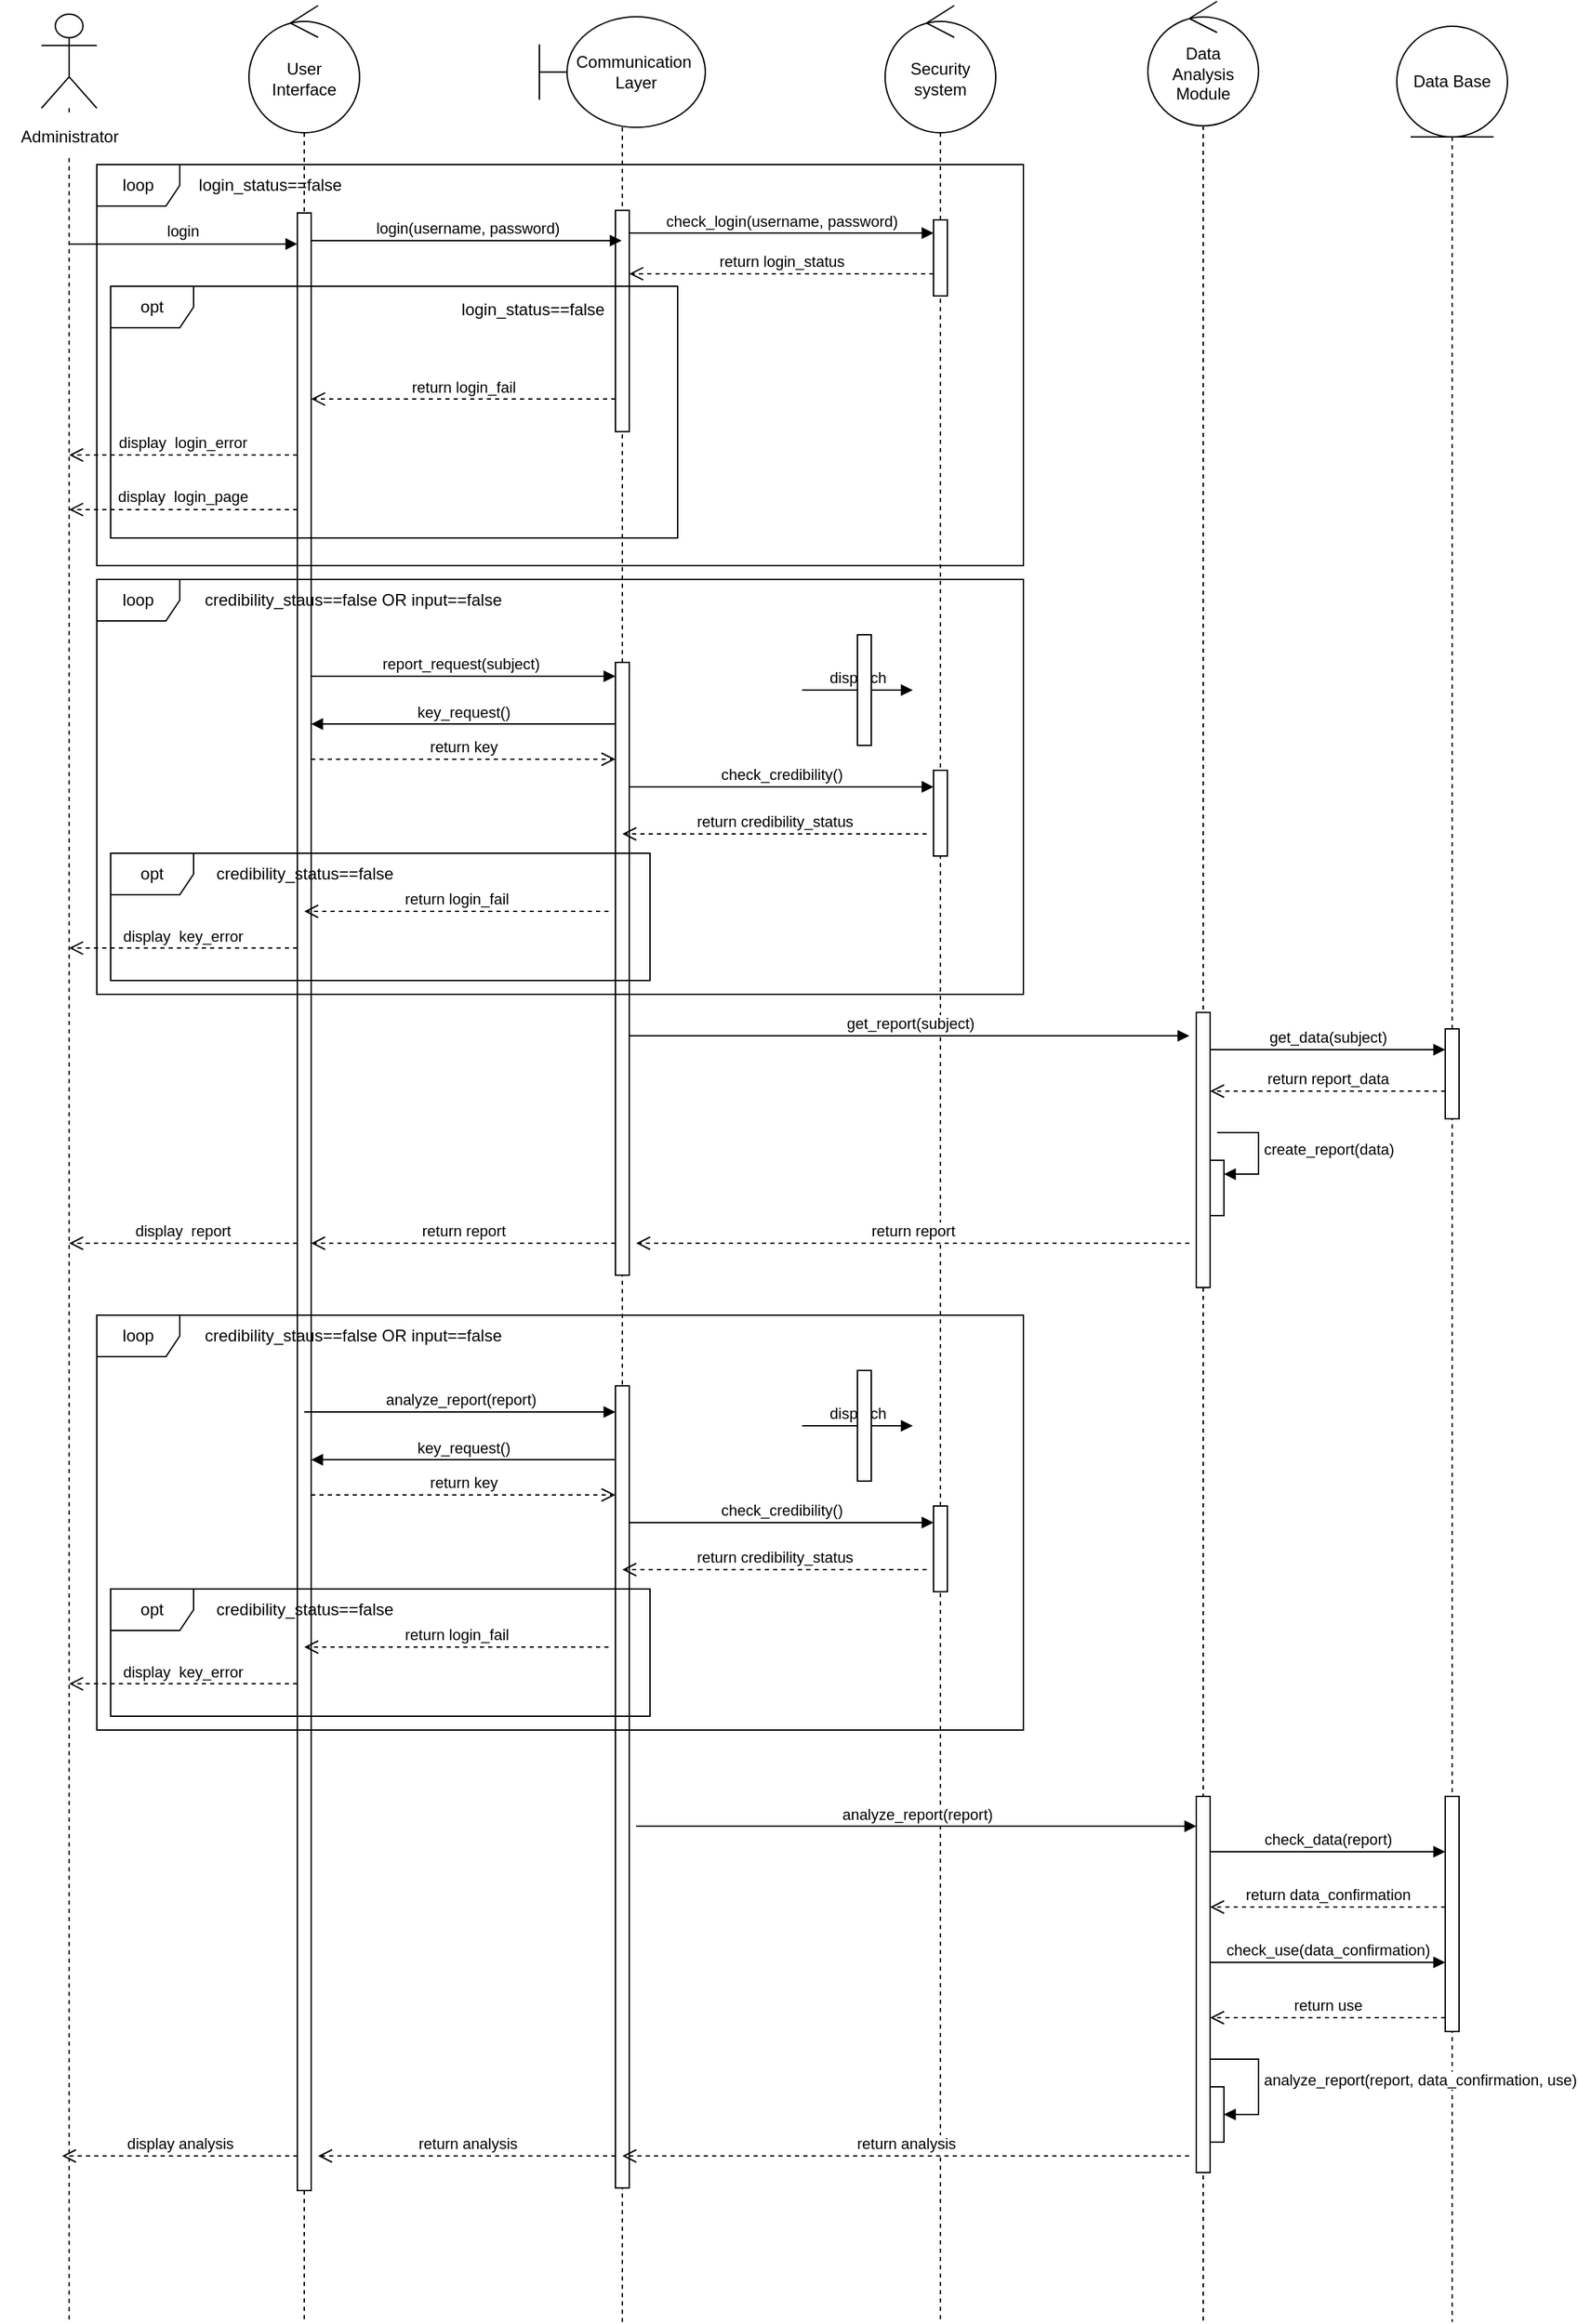 <mxfile version="24.4.13" type="device">
  <diagram name="Page-1" id="2YBvvXClWsGukQMizWep">
    <mxGraphModel dx="3094" dy="2116" grid="1" gridSize="10" guides="1" tooltips="1" connect="1" arrows="1" fold="1" page="1" pageScale="1" pageWidth="850" pageHeight="1100" math="0" shadow="0">
      <root>
        <mxCell id="0" />
        <mxCell id="1" parent="0" />
        <mxCell id="rvOr6Jqc1QiqtTIcWjrK-2" value="&lt;div&gt;&amp;nbsp;&amp;nbsp;&amp;nbsp;&amp;nbsp; Communication&lt;/div&gt;&amp;nbsp;&amp;nbsp;&amp;nbsp;&amp;nbsp;&amp;nbsp; Layer" style="shape=umlLifeline;perimeter=lifelinePerimeter;whiteSpace=wrap;html=1;container=1;dropTarget=0;collapsible=0;recursiveResize=0;outlineConnect=0;portConstraint=eastwest;newEdgeStyle={&quot;curved&quot;:0,&quot;rounded&quot;:0};participant=umlBoundary;size=80;align=center;" vertex="1" parent="1">
          <mxGeometry x="1530" y="231.13" width="120" height="1666.87" as="geometry" />
        </mxCell>
        <mxCell id="rvOr6Jqc1QiqtTIcWjrK-23" value="" style="html=1;points=[[0,0,0,0,5],[0,1,0,0,-5],[1,0,0,0,5],[1,1,0,0,-5]];perimeter=orthogonalPerimeter;outlineConnect=0;targetShapes=umlLifeline;portConstraint=eastwest;newEdgeStyle={&quot;curved&quot;:0,&quot;rounded&quot;:0};" vertex="1" parent="rvOr6Jqc1QiqtTIcWjrK-2">
          <mxGeometry x="55" y="140" width="10" height="160" as="geometry" />
        </mxCell>
        <mxCell id="edtZr_WPB0tMDeoNnV83-109" value="" style="html=1;points=[[0,0,0,0,5],[0,1,0,0,-5],[1,0,0,0,5],[1,1,0,0,-5]];perimeter=orthogonalPerimeter;outlineConnect=0;targetShapes=umlLifeline;portConstraint=eastwest;newEdgeStyle={&quot;curved&quot;:0,&quot;rounded&quot;:0};" vertex="1" parent="rvOr6Jqc1QiqtTIcWjrK-2">
          <mxGeometry x="55" y="466.87" width="10" height="443.13" as="geometry" />
        </mxCell>
        <mxCell id="edtZr_WPB0tMDeoNnV83-114" value="" style="html=1;points=[[0,0,0,0,5],[0,1,0,0,-5],[1,0,0,0,5],[1,1,0,0,-5]];perimeter=orthogonalPerimeter;outlineConnect=0;targetShapes=umlLifeline;portConstraint=eastwest;newEdgeStyle={&quot;curved&quot;:0,&quot;rounded&quot;:0};" vertex="1" parent="rvOr6Jqc1QiqtTIcWjrK-2">
          <mxGeometry x="285" y="546.87" width="10" height="60" as="geometry" />
        </mxCell>
        <mxCell id="edtZr_WPB0tMDeoNnV83-110" value="report_request(subject)" style="html=1;verticalAlign=bottom;endArrow=block;curved=0;rounded=0;" edge="1" parent="rvOr6Jqc1QiqtTIcWjrK-2">
          <mxGeometry width="80" relative="1" as="geometry">
            <mxPoint x="-170" y="476.87" as="sourcePoint" />
            <mxPoint x="55" y="476.87" as="targetPoint" />
          </mxGeometry>
        </mxCell>
        <mxCell id="edtZr_WPB0tMDeoNnV83-112" value="key_request()" style="html=1;verticalAlign=bottom;endArrow=block;curved=0;rounded=0;" edge="1" parent="rvOr6Jqc1QiqtTIcWjrK-2">
          <mxGeometry width="80" relative="1" as="geometry">
            <mxPoint x="55" y="511.39" as="sourcePoint" />
            <mxPoint x="-165" y="511.39" as="targetPoint" />
          </mxGeometry>
        </mxCell>
        <mxCell id="edtZr_WPB0tMDeoNnV83-113" value="return key" style="html=1;verticalAlign=bottom;endArrow=open;dashed=1;endSize=8;curved=0;rounded=0;" edge="1" parent="rvOr6Jqc1QiqtTIcWjrK-2">
          <mxGeometry relative="1" as="geometry">
            <mxPoint x="-165" y="536.87" as="sourcePoint" />
            <mxPoint x="55" y="536.87" as="targetPoint" />
          </mxGeometry>
        </mxCell>
        <mxCell id="edtZr_WPB0tMDeoNnV83-118" value="return credibility_status" style="html=1;verticalAlign=bottom;endArrow=open;dashed=1;endSize=8;curved=0;rounded=0;exitX=0;exitY=1;exitDx=0;exitDy=-5;exitPerimeter=0;" edge="1" parent="rvOr6Jqc1QiqtTIcWjrK-2">
          <mxGeometry relative="1" as="geometry">
            <mxPoint x="280" y="590.87" as="sourcePoint" />
            <mxPoint x="60" y="590.87" as="targetPoint" />
          </mxGeometry>
        </mxCell>
        <mxCell id="edtZr_WPB0tMDeoNnV83-145" value="" style="html=1;points=[[0,0,0,0,5],[0,1,0,0,-5],[1,0,0,0,5],[1,1,0,0,-5]];perimeter=orthogonalPerimeter;outlineConnect=0;targetShapes=umlLifeline;portConstraint=eastwest;newEdgeStyle={&quot;curved&quot;:0,&quot;rounded&quot;:0};" vertex="1" parent="rvOr6Jqc1QiqtTIcWjrK-2">
          <mxGeometry x="55" y="990" width="10" height="580" as="geometry" />
        </mxCell>
        <mxCell id="rvOr6Jqc1QiqtTIcWjrK-3" value="Data Base" style="shape=umlLifeline;perimeter=lifelinePerimeter;whiteSpace=wrap;html=1;container=1;dropTarget=0;collapsible=0;recursiveResize=0;outlineConnect=0;portConstraint=eastwest;newEdgeStyle={&quot;curved&quot;:0,&quot;rounded&quot;:0};participant=umlEntity;size=80;" vertex="1" parent="1">
          <mxGeometry x="2150" y="238" width="80" height="1660" as="geometry" />
        </mxCell>
        <mxCell id="edtZr_WPB0tMDeoNnV83-136" value="" style="html=1;points=[[0,0,0,0,5],[0,1,0,0,-5],[1,0,0,0,5],[1,1,0,0,-5]];perimeter=orthogonalPerimeter;outlineConnect=0;targetShapes=umlLifeline;portConstraint=eastwest;newEdgeStyle={&quot;curved&quot;:0,&quot;rounded&quot;:0};" vertex="1" parent="rvOr6Jqc1QiqtTIcWjrK-3">
          <mxGeometry x="35" y="725" width="10" height="65" as="geometry" />
        </mxCell>
        <mxCell id="edtZr_WPB0tMDeoNnV83-168" value="" style="html=1;points=[[0,0,0,0,5],[0,1,0,0,-5],[1,0,0,0,5],[1,1,0,0,-5]];perimeter=orthogonalPerimeter;outlineConnect=0;targetShapes=umlLifeline;portConstraint=eastwest;newEdgeStyle={&quot;curved&quot;:0,&quot;rounded&quot;:0};" vertex="1" parent="rvOr6Jqc1QiqtTIcWjrK-3">
          <mxGeometry x="35" y="1280" width="10" height="170" as="geometry" />
        </mxCell>
        <mxCell id="rvOr6Jqc1QiqtTIcWjrK-6" value="&lt;div&gt;&lt;br&gt;&lt;/div&gt;&lt;div&gt;Data&lt;/div&gt;&lt;div&gt;Analysis Module&lt;/div&gt;" style="shape=umlLifeline;perimeter=lifelinePerimeter;whiteSpace=wrap;html=1;container=1;dropTarget=0;collapsible=0;recursiveResize=0;outlineConnect=0;portConstraint=eastwest;newEdgeStyle={&quot;curved&quot;:0,&quot;rounded&quot;:0};participant=umlControl;size=90;" vertex="1" parent="1">
          <mxGeometry x="1970" y="220" width="80" height="1678" as="geometry" />
        </mxCell>
        <mxCell id="edtZr_WPB0tMDeoNnV83-135" value="" style="html=1;points=[[0,0,0,0,5],[0,1,0,0,-5],[1,0,0,0,5],[1,1,0,0,-5]];perimeter=orthogonalPerimeter;outlineConnect=0;targetShapes=umlLifeline;portConstraint=eastwest;newEdgeStyle={&quot;curved&quot;:0,&quot;rounded&quot;:0};" vertex="1" parent="rvOr6Jqc1QiqtTIcWjrK-6">
          <mxGeometry x="35" y="731.13" width="10" height="198.87" as="geometry" />
        </mxCell>
        <mxCell id="edtZr_WPB0tMDeoNnV83-139" value="" style="html=1;points=[[0,0,0,0,5],[0,1,0,0,-5],[1,0,0,0,5],[1,1,0,0,-5]];perimeter=orthogonalPerimeter;outlineConnect=0;targetShapes=umlLifeline;portConstraint=eastwest;newEdgeStyle={&quot;curved&quot;:0,&quot;rounded&quot;:0};" vertex="1" parent="rvOr6Jqc1QiqtTIcWjrK-6">
          <mxGeometry x="45" y="838.03" width="10" height="40" as="geometry" />
        </mxCell>
        <mxCell id="edtZr_WPB0tMDeoNnV83-140" value="create_report(data)" style="html=1;align=left;spacingLeft=2;endArrow=block;rounded=0;edgeStyle=orthogonalEdgeStyle;curved=0;rounded=0;" edge="1" target="edtZr_WPB0tMDeoNnV83-139" parent="rvOr6Jqc1QiqtTIcWjrK-6">
          <mxGeometry relative="1" as="geometry">
            <mxPoint x="50" y="818.03" as="sourcePoint" />
            <Array as="points">
              <mxPoint x="80" y="848.03" />
            </Array>
          </mxGeometry>
        </mxCell>
        <mxCell id="edtZr_WPB0tMDeoNnV83-163" value="" style="html=1;points=[[0,0,0,0,5],[0,1,0,0,-5],[1,0,0,0,5],[1,1,0,0,-5]];perimeter=orthogonalPerimeter;outlineConnect=0;targetShapes=umlLifeline;portConstraint=eastwest;newEdgeStyle={&quot;curved&quot;:0,&quot;rounded&quot;:0};" vertex="1" parent="rvOr6Jqc1QiqtTIcWjrK-6">
          <mxGeometry x="35" y="1298" width="10" height="272" as="geometry" />
        </mxCell>
        <mxCell id="edtZr_WPB0tMDeoNnV83-176" value="" style="html=1;points=[[0,0,0,0,5],[0,1,0,0,-5],[1,0,0,0,5],[1,1,0,0,-5]];perimeter=orthogonalPerimeter;outlineConnect=0;targetShapes=umlLifeline;portConstraint=eastwest;newEdgeStyle={&quot;curved&quot;:0,&quot;rounded&quot;:0};" vertex="1" parent="rvOr6Jqc1QiqtTIcWjrK-6">
          <mxGeometry x="44.99" y="1508" width="10" height="40" as="geometry" />
        </mxCell>
        <mxCell id="edtZr_WPB0tMDeoNnV83-177" value="analyze_report(report, data_confirmation, use)" style="html=1;align=left;spacingLeft=2;endArrow=block;rounded=0;edgeStyle=orthogonalEdgeStyle;curved=0;rounded=0;" edge="1" target="edtZr_WPB0tMDeoNnV83-176" parent="rvOr6Jqc1QiqtTIcWjrK-6" source="edtZr_WPB0tMDeoNnV83-163">
          <mxGeometry relative="1" as="geometry">
            <mxPoint x="49.99" y="1488" as="sourcePoint" />
            <Array as="points">
              <mxPoint x="80" y="1488" />
              <mxPoint x="80" y="1528" />
            </Array>
          </mxGeometry>
        </mxCell>
        <mxCell id="rvOr6Jqc1QiqtTIcWjrK-11" value="login" style="html=1;verticalAlign=bottom;endArrow=block;curved=0;rounded=0;" edge="1" parent="1">
          <mxGeometry width="80" relative="1" as="geometry">
            <mxPoint x="1189.759" y="395.44" as="sourcePoint" />
            <mxPoint x="1355.0" y="395.44" as="targetPoint" />
          </mxGeometry>
        </mxCell>
        <mxCell id="rvOr6Jqc1QiqtTIcWjrK-21" value="login(username, password)" style="html=1;verticalAlign=bottom;endArrow=block;curved=0;rounded=0;" edge="1" parent="1" target="rvOr6Jqc1QiqtTIcWjrK-2">
          <mxGeometry width="80" relative="1" as="geometry">
            <mxPoint x="1365" y="393" as="sourcePoint" />
            <mxPoint x="1545" y="393" as="targetPoint" />
          </mxGeometry>
        </mxCell>
        <mxCell id="rvOr6Jqc1QiqtTIcWjrK-34" value="return login_status" style="html=1;verticalAlign=bottom;endArrow=open;dashed=1;endSize=8;curved=0;rounded=0;" edge="1" parent="1">
          <mxGeometry relative="1" as="geometry">
            <mxPoint x="1815" y="416.97" as="sourcePoint" />
            <mxPoint x="1595" y="416.97" as="targetPoint" />
            <Array as="points">
              <mxPoint x="1780" y="416.97" />
            </Array>
          </mxGeometry>
        </mxCell>
        <mxCell id="rvOr6Jqc1QiqtTIcWjrK-88" value="" style="shape=umlLifeline;perimeter=lifelinePerimeter;whiteSpace=wrap;html=1;container=1;dropTarget=0;collapsible=0;recursiveResize=0;outlineConnect=0;portConstraint=eastwest;newEdgeStyle={&quot;curved&quot;:0,&quot;rounded&quot;:0};participant=umlActor;size=68;" vertex="1" parent="1">
          <mxGeometry x="1170" y="229.25" width="40" height="1668.75" as="geometry" />
        </mxCell>
        <mxCell id="rvOr6Jqc1QiqtTIcWjrK-94" value="return login_fail" style="html=1;verticalAlign=bottom;endArrow=open;dashed=1;endSize=8;curved=0;rounded=0;" edge="1" parent="1">
          <mxGeometry relative="1" as="geometry">
            <mxPoint x="1585" y="507.53" as="sourcePoint" />
            <mxPoint x="1365" y="507.53" as="targetPoint" />
          </mxGeometry>
        </mxCell>
        <mxCell id="rvOr6Jqc1QiqtTIcWjrK-104" value="&lt;div&gt;&lt;br&gt;&lt;/div&gt;&lt;div&gt;User&lt;/div&gt;&lt;div&gt;Interface&lt;/div&gt;" style="shape=umlLifeline;perimeter=lifelinePerimeter;whiteSpace=wrap;html=1;container=1;dropTarget=0;collapsible=0;recursiveResize=0;outlineConnect=0;portConstraint=eastwest;newEdgeStyle={&quot;curved&quot;:0,&quot;rounded&quot;:0};participant=umlControl;size=92;" vertex="1" parent="1">
          <mxGeometry x="1320" y="223" width="80" height="1675" as="geometry" />
        </mxCell>
        <mxCell id="rvOr6Jqc1QiqtTIcWjrK-25" value="" style="html=1;points=[[0,0,0,0,5],[0,1,0,0,-5],[1,0,0,0,5],[1,1,0,0,-5]];perimeter=orthogonalPerimeter;outlineConnect=0;targetShapes=umlLifeline;portConstraint=eastwest;newEdgeStyle={&quot;curved&quot;:0,&quot;rounded&quot;:0};" vertex="1" parent="rvOr6Jqc1QiqtTIcWjrK-104">
          <mxGeometry x="35" y="150" width="10" height="1430" as="geometry" />
        </mxCell>
        <mxCell id="rvOr6Jqc1QiqtTIcWjrK-105" value="loop" style="shape=umlFrame;whiteSpace=wrap;html=1;pointerEvents=0;" vertex="1" parent="1">
          <mxGeometry x="1210" y="338" width="670" height="290" as="geometry" />
        </mxCell>
        <mxCell id="edtZr_WPB0tMDeoNnV83-1" value="Administrator" style="text;html=1;align=center;verticalAlign=middle;resizable=0;points=[];autosize=1;strokeColor=none;fillColor=default;" vertex="1" parent="1">
          <mxGeometry x="1140" y="303" width="100" height="30" as="geometry" />
        </mxCell>
        <mxCell id="edtZr_WPB0tMDeoNnV83-2" value="&lt;div&gt;&lt;br&gt;&lt;/div&gt;&lt;div&gt;Security system&lt;/div&gt;" style="shape=umlLifeline;perimeter=lifelinePerimeter;whiteSpace=wrap;html=1;container=1;dropTarget=0;collapsible=0;recursiveResize=0;outlineConnect=0;portConstraint=eastwest;newEdgeStyle={&quot;curved&quot;:0,&quot;rounded&quot;:0};participant=umlControl;size=92;" vertex="1" parent="1">
          <mxGeometry x="1780" y="223" width="80" height="1675" as="geometry" />
        </mxCell>
        <mxCell id="edtZr_WPB0tMDeoNnV83-94" value="" style="html=1;points=[[0,0,0,0,5],[0,1,0,0,-5],[1,0,0,0,5],[1,1,0,0,-5]];perimeter=orthogonalPerimeter;outlineConnect=0;targetShapes=umlLifeline;portConstraint=eastwest;newEdgeStyle={&quot;curved&quot;:0,&quot;rounded&quot;:0};" vertex="1" parent="edtZr_WPB0tMDeoNnV83-2">
          <mxGeometry x="35" y="155" width="10" height="55" as="geometry" />
        </mxCell>
        <mxCell id="edtZr_WPB0tMDeoNnV83-95" value="check_login(username, password)" style="html=1;verticalAlign=bottom;endArrow=block;curved=0;rounded=0;" edge="1" parent="1" source="rvOr6Jqc1QiqtTIcWjrK-23">
          <mxGeometry width="80" relative="1" as="geometry">
            <mxPoint x="1600" y="388" as="sourcePoint" />
            <mxPoint x="1815" y="387.53" as="targetPoint" />
          </mxGeometry>
        </mxCell>
        <mxCell id="edtZr_WPB0tMDeoNnV83-99" value="login_status==false" style="text;html=1;align=center;verticalAlign=middle;resizable=0;points=[];autosize=1;strokeColor=none;fillColor=none;" vertex="1" parent="1">
          <mxGeometry x="1270" y="338" width="130" height="30" as="geometry" />
        </mxCell>
        <mxCell id="edtZr_WPB0tMDeoNnV83-103" value="opt" style="shape=umlFrame;whiteSpace=wrap;html=1;pointerEvents=0;" vertex="1" parent="1">
          <mxGeometry x="1220" y="426" width="410" height="182" as="geometry" />
        </mxCell>
        <mxCell id="edtZr_WPB0tMDeoNnV83-104" value="login_status==false" style="text;html=1;align=center;verticalAlign=middle;resizable=0;points=[];autosize=1;strokeColor=none;fillColor=none;" vertex="1" parent="1">
          <mxGeometry x="1460" y="427.53" width="130" height="30" as="geometry" />
        </mxCell>
        <mxCell id="edtZr_WPB0tMDeoNnV83-107" value="display&amp;nbsp; login_error" style="html=1;verticalAlign=bottom;endArrow=open;dashed=1;endSize=8;curved=0;rounded=0;" edge="1" parent="1">
          <mxGeometry relative="1" as="geometry">
            <mxPoint x="1354.92" y="548" as="sourcePoint" />
            <mxPoint x="1190.003" y="548" as="targetPoint" />
          </mxGeometry>
        </mxCell>
        <mxCell id="edtZr_WPB0tMDeoNnV83-108" value="display&amp;nbsp; login_page" style="html=1;verticalAlign=bottom;endArrow=open;dashed=1;endSize=8;curved=0;rounded=0;" edge="1" parent="1">
          <mxGeometry relative="1" as="geometry">
            <mxPoint x="1354.92" y="587.44" as="sourcePoint" />
            <mxPoint x="1190.003" y="587.44" as="targetPoint" />
          </mxGeometry>
        </mxCell>
        <mxCell id="edtZr_WPB0tMDeoNnV83-120" value="loop" style="shape=umlFrame;whiteSpace=wrap;html=1;pointerEvents=0;" vertex="1" parent="1">
          <mxGeometry x="1210" y="638" width="670" height="300" as="geometry" />
        </mxCell>
        <mxCell id="edtZr_WPB0tMDeoNnV83-121" value="credibility_staus==false OR input==false" style="text;html=1;align=center;verticalAlign=middle;resizable=0;points=[];autosize=1;strokeColor=none;fillColor=none;" vertex="1" parent="1">
          <mxGeometry x="1270" y="638" width="250" height="30" as="geometry" />
        </mxCell>
        <mxCell id="edtZr_WPB0tMDeoNnV83-122" value="" style="html=1;points=[[0,0,0,0,5],[0,1,0,0,-5],[1,0,0,0,5],[1,1,0,0,-5]];perimeter=orthogonalPerimeter;outlineConnect=0;targetShapes=umlLifeline;portConstraint=eastwest;newEdgeStyle={&quot;curved&quot;:0,&quot;rounded&quot;:0};" vertex="1" parent="1">
          <mxGeometry x="1815" y="776" width="10" height="62" as="geometry" />
        </mxCell>
        <mxCell id="edtZr_WPB0tMDeoNnV83-123" value="display&amp;nbsp; key_error" style="html=1;verticalAlign=bottom;endArrow=open;dashed=1;endSize=8;curved=0;rounded=0;" edge="1" parent="1">
          <mxGeometry relative="1" as="geometry">
            <mxPoint x="1354.92" y="904.52" as="sourcePoint" />
            <mxPoint x="1190.003" y="904.52" as="targetPoint" />
          </mxGeometry>
        </mxCell>
        <mxCell id="edtZr_WPB0tMDeoNnV83-125" value="opt" style="shape=umlFrame;whiteSpace=wrap;html=1;pointerEvents=0;" vertex="1" parent="1">
          <mxGeometry x="1220" y="836" width="390" height="92" as="geometry" />
        </mxCell>
        <mxCell id="edtZr_WPB0tMDeoNnV83-126" value="credibility_status==false" style="text;html=1;align=center;verticalAlign=middle;resizable=0;points=[];autosize=1;strokeColor=none;fillColor=none;" vertex="1" parent="1">
          <mxGeometry x="1280" y="836" width="160" height="30" as="geometry" />
        </mxCell>
        <mxCell id="edtZr_WPB0tMDeoNnV83-115" value="check_credibility()" style="html=1;verticalAlign=bottom;endArrow=block;curved=0;rounded=0;" edge="1" parent="1">
          <mxGeometry width="80" relative="1" as="geometry">
            <mxPoint x="1595" y="787.995" as="sourcePoint" />
            <mxPoint x="1815" y="787.995" as="targetPoint" />
          </mxGeometry>
        </mxCell>
        <mxCell id="edtZr_WPB0tMDeoNnV83-127" value="return login_fail" style="html=1;verticalAlign=bottom;endArrow=open;dashed=1;endSize=8;curved=0;rounded=0;" edge="1" parent="1">
          <mxGeometry relative="1" as="geometry">
            <mxPoint x="1580" y="878" as="sourcePoint" />
            <mxPoint x="1360" y="878" as="targetPoint" />
          </mxGeometry>
        </mxCell>
        <mxCell id="edtZr_WPB0tMDeoNnV83-128" value="dispatch" style="html=1;verticalAlign=bottom;endArrow=block;curved=0;rounded=0;" edge="1" parent="1">
          <mxGeometry width="80" relative="1" as="geometry">
            <mxPoint x="1720" y="718" as="sourcePoint" />
            <mxPoint x="1800" y="718" as="targetPoint" />
          </mxGeometry>
        </mxCell>
        <mxCell id="edtZr_WPB0tMDeoNnV83-129" value="get_report(subject)" style="html=1;verticalAlign=bottom;endArrow=block;curved=0;rounded=0;" edge="1" parent="1" source="edtZr_WPB0tMDeoNnV83-109">
          <mxGeometry width="80" relative="1" as="geometry">
            <mxPoint x="1600" y="968" as="sourcePoint" />
            <mxPoint x="2000" y="968" as="targetPoint" />
          </mxGeometry>
        </mxCell>
        <mxCell id="edtZr_WPB0tMDeoNnV83-132" value="" style="html=1;points=[[0,0,0,0,5],[0,1,0,0,-5],[1,0,0,0,5],[1,1,0,0,-5]];perimeter=orthogonalPerimeter;outlineConnect=0;targetShapes=umlLifeline;portConstraint=eastwest;newEdgeStyle={&quot;curved&quot;:0,&quot;rounded&quot;:0};" vertex="1" parent="1">
          <mxGeometry x="1760" y="678" width="10" height="80" as="geometry" />
        </mxCell>
        <mxCell id="edtZr_WPB0tMDeoNnV83-133" value="" style="html=1;points=[[0,0,0,0,5],[0,1,0,0,-5],[1,0,0,0,5],[1,1,0,0,-5]];perimeter=orthogonalPerimeter;outlineConnect=0;targetShapes=umlLifeline;portConstraint=eastwest;newEdgeStyle={&quot;curved&quot;:0,&quot;rounded&quot;:0};" vertex="1" parent="1">
          <mxGeometry x="1760" y="678" width="10" height="80" as="geometry" />
        </mxCell>
        <mxCell id="edtZr_WPB0tMDeoNnV83-134" value="" style="html=1;points=[[0,0,0,0,5],[0,1,0,0,-5],[1,0,0,0,5],[1,1,0,0,-5]];perimeter=orthogonalPerimeter;outlineConnect=0;targetShapes=umlLifeline;portConstraint=eastwest;newEdgeStyle={&quot;curved&quot;:0,&quot;rounded&quot;:0};" vertex="1" parent="1">
          <mxGeometry x="1760" y="678" width="10" height="80" as="geometry" />
        </mxCell>
        <mxCell id="edtZr_WPB0tMDeoNnV83-137" value="get_data(subject)" style="html=1;verticalAlign=bottom;endArrow=block;curved=0;rounded=0;" edge="1" parent="1">
          <mxGeometry width="80" relative="1" as="geometry">
            <mxPoint x="2015" y="978.005" as="sourcePoint" />
            <mxPoint x="2185" y="978.005" as="targetPoint" />
          </mxGeometry>
        </mxCell>
        <mxCell id="edtZr_WPB0tMDeoNnV83-138" value="return report_data" style="html=1;verticalAlign=bottom;endArrow=open;dashed=1;endSize=8;curved=0;rounded=0;" edge="1" parent="1">
          <mxGeometry x="0.003" relative="1" as="geometry">
            <mxPoint x="2185" y="1008.0" as="sourcePoint" />
            <mxPoint x="2015" y="1008.0" as="targetPoint" />
            <mxPoint as="offset" />
          </mxGeometry>
        </mxCell>
        <mxCell id="edtZr_WPB0tMDeoNnV83-141" value="&lt;div&gt;return report&lt;/div&gt;" style="html=1;verticalAlign=bottom;endArrow=open;dashed=1;endSize=8;curved=0;rounded=0;" edge="1" parent="1">
          <mxGeometry x="0.003" relative="1" as="geometry">
            <mxPoint x="2000" y="1118.005" as="sourcePoint" />
            <mxPoint x="1600" y="1118" as="targetPoint" />
            <mxPoint as="offset" />
          </mxGeometry>
        </mxCell>
        <mxCell id="edtZr_WPB0tMDeoNnV83-142" value="&lt;div&gt;return report&lt;/div&gt;" style="html=1;verticalAlign=bottom;endArrow=open;dashed=1;endSize=8;curved=0;rounded=0;" edge="1" parent="1">
          <mxGeometry x="0.003" relative="1" as="geometry">
            <mxPoint x="1585" y="1118.005" as="sourcePoint" />
            <mxPoint x="1365" y="1118.005" as="targetPoint" />
            <mxPoint as="offset" />
          </mxGeometry>
        </mxCell>
        <mxCell id="edtZr_WPB0tMDeoNnV83-143" value="display&amp;nbsp; report" style="html=1;verticalAlign=bottom;endArrow=open;dashed=1;endSize=8;curved=0;rounded=0;" edge="1" parent="1">
          <mxGeometry relative="1" as="geometry">
            <mxPoint x="1354.92" y="1118" as="sourcePoint" />
            <mxPoint x="1190.003" y="1118" as="targetPoint" />
          </mxGeometry>
        </mxCell>
        <mxCell id="edtZr_WPB0tMDeoNnV83-147" value="" style="html=1;points=[[0,0,0,0,5],[0,1,0,0,-5],[1,0,0,0,5],[1,1,0,0,-5]];perimeter=orthogonalPerimeter;outlineConnect=0;targetShapes=umlLifeline;portConstraint=eastwest;newEdgeStyle={&quot;curved&quot;:0,&quot;rounded&quot;:0};" vertex="1" parent="1">
          <mxGeometry x="1815" y="1310" width="10" height="60" as="geometry" />
        </mxCell>
        <mxCell id="edtZr_WPB0tMDeoNnV83-148" value="analyze_report(report)" style="html=1;verticalAlign=bottom;endArrow=block;curved=0;rounded=0;" edge="1" parent="1">
          <mxGeometry width="80" relative="1" as="geometry">
            <mxPoint x="1360" y="1240" as="sourcePoint" />
            <mxPoint x="1585" y="1240" as="targetPoint" />
          </mxGeometry>
        </mxCell>
        <mxCell id="edtZr_WPB0tMDeoNnV83-149" value="key_request()" style="html=1;verticalAlign=bottom;endArrow=block;curved=0;rounded=0;" edge="1" parent="1">
          <mxGeometry width="80" relative="1" as="geometry">
            <mxPoint x="1585" y="1274.52" as="sourcePoint" />
            <mxPoint x="1365" y="1274.52" as="targetPoint" />
          </mxGeometry>
        </mxCell>
        <mxCell id="edtZr_WPB0tMDeoNnV83-150" value="return key" style="html=1;verticalAlign=bottom;endArrow=open;dashed=1;endSize=8;curved=0;rounded=0;" edge="1" parent="1">
          <mxGeometry relative="1" as="geometry">
            <mxPoint x="1365" y="1300" as="sourcePoint" />
            <mxPoint x="1585" y="1300" as="targetPoint" />
          </mxGeometry>
        </mxCell>
        <mxCell id="edtZr_WPB0tMDeoNnV83-151" value="return credibility_status" style="html=1;verticalAlign=bottom;endArrow=open;dashed=1;endSize=8;curved=0;rounded=0;exitX=0;exitY=1;exitDx=0;exitDy=-5;exitPerimeter=0;" edge="1" parent="1">
          <mxGeometry relative="1" as="geometry">
            <mxPoint x="1810" y="1354" as="sourcePoint" />
            <mxPoint x="1590" y="1354" as="targetPoint" />
          </mxGeometry>
        </mxCell>
        <mxCell id="edtZr_WPB0tMDeoNnV83-152" value="loop" style="shape=umlFrame;whiteSpace=wrap;html=1;pointerEvents=0;" vertex="1" parent="1">
          <mxGeometry x="1210" y="1170" width="670" height="300" as="geometry" />
        </mxCell>
        <mxCell id="edtZr_WPB0tMDeoNnV83-153" value="credibility_staus==false OR input==false" style="text;html=1;align=center;verticalAlign=middle;resizable=0;points=[];autosize=1;strokeColor=none;fillColor=none;" vertex="1" parent="1">
          <mxGeometry x="1270" y="1170" width="250" height="30" as="geometry" />
        </mxCell>
        <mxCell id="edtZr_WPB0tMDeoNnV83-154" value="" style="html=1;points=[[0,0,0,0,5],[0,1,0,0,-5],[1,0,0,0,5],[1,1,0,0,-5]];perimeter=orthogonalPerimeter;outlineConnect=0;targetShapes=umlLifeline;portConstraint=eastwest;newEdgeStyle={&quot;curved&quot;:0,&quot;rounded&quot;:0};" vertex="1" parent="1">
          <mxGeometry x="1815" y="1308" width="10" height="62" as="geometry" />
        </mxCell>
        <mxCell id="edtZr_WPB0tMDeoNnV83-155" value="display&amp;nbsp; key_error" style="html=1;verticalAlign=bottom;endArrow=open;dashed=1;endSize=8;curved=0;rounded=0;" edge="1" parent="1">
          <mxGeometry relative="1" as="geometry">
            <mxPoint x="1354.92" y="1436.52" as="sourcePoint" />
            <mxPoint x="1190.003" y="1436.52" as="targetPoint" />
          </mxGeometry>
        </mxCell>
        <mxCell id="edtZr_WPB0tMDeoNnV83-156" value="opt" style="shape=umlFrame;whiteSpace=wrap;html=1;pointerEvents=0;" vertex="1" parent="1">
          <mxGeometry x="1220" y="1368" width="390" height="92" as="geometry" />
        </mxCell>
        <mxCell id="edtZr_WPB0tMDeoNnV83-157" value="credibility_status==false" style="text;html=1;align=center;verticalAlign=middle;resizable=0;points=[];autosize=1;strokeColor=none;fillColor=none;" vertex="1" parent="1">
          <mxGeometry x="1280" y="1368" width="160" height="30" as="geometry" />
        </mxCell>
        <mxCell id="edtZr_WPB0tMDeoNnV83-158" value="check_credibility()" style="html=1;verticalAlign=bottom;endArrow=block;curved=0;rounded=0;" edge="1" parent="1">
          <mxGeometry width="80" relative="1" as="geometry">
            <mxPoint x="1595" y="1319.995" as="sourcePoint" />
            <mxPoint x="1815" y="1319.995" as="targetPoint" />
          </mxGeometry>
        </mxCell>
        <mxCell id="edtZr_WPB0tMDeoNnV83-159" value="return login_fail" style="html=1;verticalAlign=bottom;endArrow=open;dashed=1;endSize=8;curved=0;rounded=0;" edge="1" parent="1">
          <mxGeometry relative="1" as="geometry">
            <mxPoint x="1580" y="1410" as="sourcePoint" />
            <mxPoint x="1360" y="1410" as="targetPoint" />
          </mxGeometry>
        </mxCell>
        <mxCell id="edtZr_WPB0tMDeoNnV83-160" value="dispatch" style="html=1;verticalAlign=bottom;endArrow=block;curved=0;rounded=0;" edge="1" parent="1">
          <mxGeometry width="80" relative="1" as="geometry">
            <mxPoint x="1720" y="1250" as="sourcePoint" />
            <mxPoint x="1800" y="1250" as="targetPoint" />
          </mxGeometry>
        </mxCell>
        <mxCell id="edtZr_WPB0tMDeoNnV83-161" value="" style="html=1;points=[[0,0,0,0,5],[0,1,0,0,-5],[1,0,0,0,5],[1,1,0,0,-5]];perimeter=orthogonalPerimeter;outlineConnect=0;targetShapes=umlLifeline;portConstraint=eastwest;newEdgeStyle={&quot;curved&quot;:0,&quot;rounded&quot;:0};" vertex="1" parent="1">
          <mxGeometry x="1760" y="1210" width="10" height="80" as="geometry" />
        </mxCell>
        <mxCell id="edtZr_WPB0tMDeoNnV83-162" value="" style="html=1;points=[[0,0,0,0,5],[0,1,0,0,-5],[1,0,0,0,5],[1,1,0,0,-5]];perimeter=orthogonalPerimeter;outlineConnect=0;targetShapes=umlLifeline;portConstraint=eastwest;newEdgeStyle={&quot;curved&quot;:0,&quot;rounded&quot;:0};" vertex="1" parent="1">
          <mxGeometry x="1760" y="1210" width="10" height="80" as="geometry" />
        </mxCell>
        <mxCell id="edtZr_WPB0tMDeoNnV83-164" value="analyze_report(report)" style="html=1;verticalAlign=bottom;endArrow=block;curved=0;rounded=0;" edge="1" parent="1">
          <mxGeometry width="80" relative="1" as="geometry">
            <mxPoint x="1600" y="1539.55" as="sourcePoint" />
            <mxPoint x="2005" y="1539.55" as="targetPoint" />
          </mxGeometry>
        </mxCell>
        <mxCell id="edtZr_WPB0tMDeoNnV83-165" value="&lt;div&gt;return analysis&lt;br&gt;&lt;/div&gt;" style="html=1;verticalAlign=bottom;endArrow=open;dashed=1;endSize=8;curved=0;rounded=0;" edge="1" parent="1">
          <mxGeometry relative="1" as="geometry">
            <mxPoint x="1999.85" y="1778" as="sourcePoint" />
            <mxPoint x="1590" y="1778" as="targetPoint" />
          </mxGeometry>
        </mxCell>
        <mxCell id="edtZr_WPB0tMDeoNnV83-166" value="&lt;div&gt;return analysis&lt;br&gt;&lt;/div&gt;" style="html=1;verticalAlign=bottom;endArrow=open;dashed=1;endSize=8;curved=0;rounded=0;" edge="1" parent="1">
          <mxGeometry relative="1" as="geometry">
            <mxPoint x="1585" y="1778" as="sourcePoint" />
            <mxPoint x="1370" y="1778" as="targetPoint" />
          </mxGeometry>
        </mxCell>
        <mxCell id="edtZr_WPB0tMDeoNnV83-167" value="&lt;div&gt;display analysis&lt;br&gt;&lt;/div&gt;" style="html=1;verticalAlign=bottom;endArrow=open;dashed=1;endSize=8;curved=0;rounded=0;" edge="1" parent="1">
          <mxGeometry relative="1" as="geometry">
            <mxPoint x="1355.15" y="1778" as="sourcePoint" />
            <mxPoint x="1184.85" y="1778" as="targetPoint" />
          </mxGeometry>
        </mxCell>
        <mxCell id="edtZr_WPB0tMDeoNnV83-169" value="check_data(report)" style="html=1;verticalAlign=bottom;endArrow=block;curved=0;rounded=0;" edge="1" parent="1">
          <mxGeometry width="80" relative="1" as="geometry">
            <mxPoint x="2015" y="1558" as="sourcePoint" />
            <mxPoint x="2185" y="1558" as="targetPoint" />
          </mxGeometry>
        </mxCell>
        <mxCell id="edtZr_WPB0tMDeoNnV83-170" value="check_use(data_confirmation)" style="html=1;verticalAlign=bottom;endArrow=block;curved=0;rounded=0;" edge="1" parent="1">
          <mxGeometry width="80" relative="1" as="geometry">
            <mxPoint x="2015" y="1638" as="sourcePoint" />
            <mxPoint x="2185" y="1638" as="targetPoint" />
          </mxGeometry>
        </mxCell>
        <mxCell id="edtZr_WPB0tMDeoNnV83-171" value="&lt;div&gt;return data_confirmation&lt;br&gt;&lt;/div&gt;" style="html=1;verticalAlign=bottom;endArrow=open;dashed=1;endSize=8;curved=0;rounded=0;" edge="1" parent="1">
          <mxGeometry relative="1" as="geometry">
            <mxPoint x="2185" y="1598" as="sourcePoint" />
            <mxPoint x="2015" y="1598" as="targetPoint" />
          </mxGeometry>
        </mxCell>
        <mxCell id="edtZr_WPB0tMDeoNnV83-173" value="&lt;div&gt;return use&lt;br&gt;&lt;/div&gt;" style="html=1;verticalAlign=bottom;endArrow=open;dashed=1;endSize=8;curved=0;rounded=0;" edge="1" parent="1">
          <mxGeometry relative="1" as="geometry">
            <mxPoint x="2185" y="1678" as="sourcePoint" />
            <mxPoint x="2015" y="1678" as="targetPoint" />
          </mxGeometry>
        </mxCell>
      </root>
    </mxGraphModel>
  </diagram>
</mxfile>

